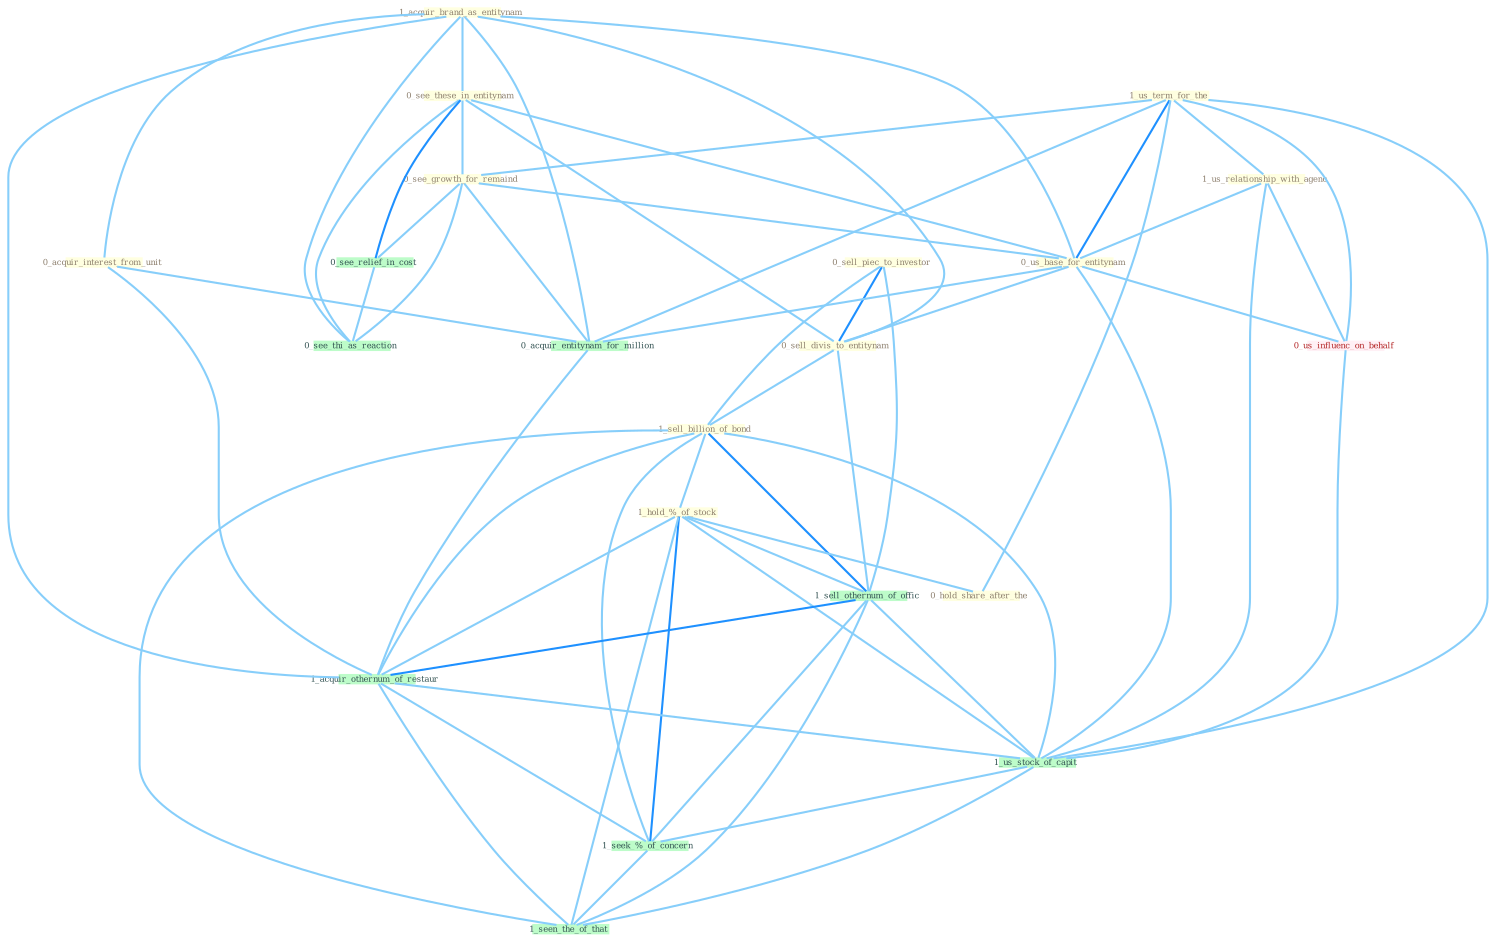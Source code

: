 Graph G{ 
    node
    [shape=polygon,style=filled,width=.5,height=.06,color="#BDFCC9",fixedsize=true,fontsize=4,
    fontcolor="#2f4f4f"];
    {node
    [color="#ffffe0", fontcolor="#8b7d6b"] "1_acquir_brand_as_entitynam " "1_us_term_for_the " "0_sell_piec_to_investor " "0_see_these_in_entitynam " "1_us_relationship_with_agenc " "0_see_growth_for_remaind " "0_us_base_for_entitynam " "0_sell_divis_to_entitynam " "1_sell_billion_of_bond " "0_acquir_interest_from_unit " "1_hold_%_of_stock " "0_hold_share_after_the "}
{node [color="#fff0f5", fontcolor="#b22222"] "0_us_influenc_on_behalf "}
edge [color="#B0E2FF"];

	"1_acquir_brand_as_entitynam " -- "0_see_these_in_entitynam " [w="1", color="#87cefa" ];
	"1_acquir_brand_as_entitynam " -- "0_us_base_for_entitynam " [w="1", color="#87cefa" ];
	"1_acquir_brand_as_entitynam " -- "0_sell_divis_to_entitynam " [w="1", color="#87cefa" ];
	"1_acquir_brand_as_entitynam " -- "0_acquir_interest_from_unit " [w="1", color="#87cefa" ];
	"1_acquir_brand_as_entitynam " -- "0_acquir_entitynam_for_million " [w="1", color="#87cefa" ];
	"1_acquir_brand_as_entitynam " -- "0_see_thi_as_reaction " [w="1", color="#87cefa" ];
	"1_acquir_brand_as_entitynam " -- "1_acquir_othernum_of_restaur " [w="1", color="#87cefa" ];
	"1_us_term_for_the " -- "1_us_relationship_with_agenc " [w="1", color="#87cefa" ];
	"1_us_term_for_the " -- "0_see_growth_for_remaind " [w="1", color="#87cefa" ];
	"1_us_term_for_the " -- "0_us_base_for_entitynam " [w="2", color="#1e90ff" , len=0.8];
	"1_us_term_for_the " -- "0_hold_share_after_the " [w="1", color="#87cefa" ];
	"1_us_term_for_the " -- "0_acquir_entitynam_for_million " [w="1", color="#87cefa" ];
	"1_us_term_for_the " -- "0_us_influenc_on_behalf " [w="1", color="#87cefa" ];
	"1_us_term_for_the " -- "1_us_stock_of_capit " [w="1", color="#87cefa" ];
	"0_sell_piec_to_investor " -- "0_sell_divis_to_entitynam " [w="2", color="#1e90ff" , len=0.8];
	"0_sell_piec_to_investor " -- "1_sell_billion_of_bond " [w="1", color="#87cefa" ];
	"0_sell_piec_to_investor " -- "1_sell_othernum_of_offic " [w="1", color="#87cefa" ];
	"0_see_these_in_entitynam " -- "0_see_growth_for_remaind " [w="1", color="#87cefa" ];
	"0_see_these_in_entitynam " -- "0_us_base_for_entitynam " [w="1", color="#87cefa" ];
	"0_see_these_in_entitynam " -- "0_sell_divis_to_entitynam " [w="1", color="#87cefa" ];
	"0_see_these_in_entitynam " -- "0_see_relief_in_cost " [w="2", color="#1e90ff" , len=0.8];
	"0_see_these_in_entitynam " -- "0_see_thi_as_reaction " [w="1", color="#87cefa" ];
	"1_us_relationship_with_agenc " -- "0_us_base_for_entitynam " [w="1", color="#87cefa" ];
	"1_us_relationship_with_agenc " -- "0_us_influenc_on_behalf " [w="1", color="#87cefa" ];
	"1_us_relationship_with_agenc " -- "1_us_stock_of_capit " [w="1", color="#87cefa" ];
	"0_see_growth_for_remaind " -- "0_us_base_for_entitynam " [w="1", color="#87cefa" ];
	"0_see_growth_for_remaind " -- "0_acquir_entitynam_for_million " [w="1", color="#87cefa" ];
	"0_see_growth_for_remaind " -- "0_see_relief_in_cost " [w="1", color="#87cefa" ];
	"0_see_growth_for_remaind " -- "0_see_thi_as_reaction " [w="1", color="#87cefa" ];
	"0_us_base_for_entitynam " -- "0_sell_divis_to_entitynam " [w="1", color="#87cefa" ];
	"0_us_base_for_entitynam " -- "0_acquir_entitynam_for_million " [w="1", color="#87cefa" ];
	"0_us_base_for_entitynam " -- "0_us_influenc_on_behalf " [w="1", color="#87cefa" ];
	"0_us_base_for_entitynam " -- "1_us_stock_of_capit " [w="1", color="#87cefa" ];
	"0_sell_divis_to_entitynam " -- "1_sell_billion_of_bond " [w="1", color="#87cefa" ];
	"0_sell_divis_to_entitynam " -- "1_sell_othernum_of_offic " [w="1", color="#87cefa" ];
	"1_sell_billion_of_bond " -- "1_hold_%_of_stock " [w="1", color="#87cefa" ];
	"1_sell_billion_of_bond " -- "1_sell_othernum_of_offic " [w="2", color="#1e90ff" , len=0.8];
	"1_sell_billion_of_bond " -- "1_acquir_othernum_of_restaur " [w="1", color="#87cefa" ];
	"1_sell_billion_of_bond " -- "1_us_stock_of_capit " [w="1", color="#87cefa" ];
	"1_sell_billion_of_bond " -- "1_seek_%_of_concern " [w="1", color="#87cefa" ];
	"1_sell_billion_of_bond " -- "1_seen_the_of_that " [w="1", color="#87cefa" ];
	"0_acquir_interest_from_unit " -- "0_acquir_entitynam_for_million " [w="1", color="#87cefa" ];
	"0_acquir_interest_from_unit " -- "1_acquir_othernum_of_restaur " [w="1", color="#87cefa" ];
	"1_hold_%_of_stock " -- "0_hold_share_after_the " [w="1", color="#87cefa" ];
	"1_hold_%_of_stock " -- "1_sell_othernum_of_offic " [w="1", color="#87cefa" ];
	"1_hold_%_of_stock " -- "1_acquir_othernum_of_restaur " [w="1", color="#87cefa" ];
	"1_hold_%_of_stock " -- "1_us_stock_of_capit " [w="1", color="#87cefa" ];
	"1_hold_%_of_stock " -- "1_seek_%_of_concern " [w="2", color="#1e90ff" , len=0.8];
	"1_hold_%_of_stock " -- "1_seen_the_of_that " [w="1", color="#87cefa" ];
	"0_acquir_entitynam_for_million " -- "1_acquir_othernum_of_restaur " [w="1", color="#87cefa" ];
	"1_sell_othernum_of_offic " -- "1_acquir_othernum_of_restaur " [w="2", color="#1e90ff" , len=0.8];
	"1_sell_othernum_of_offic " -- "1_us_stock_of_capit " [w="1", color="#87cefa" ];
	"1_sell_othernum_of_offic " -- "1_seek_%_of_concern " [w="1", color="#87cefa" ];
	"1_sell_othernum_of_offic " -- "1_seen_the_of_that " [w="1", color="#87cefa" ];
	"0_us_influenc_on_behalf " -- "1_us_stock_of_capit " [w="1", color="#87cefa" ];
	"0_see_relief_in_cost " -- "0_see_thi_as_reaction " [w="1", color="#87cefa" ];
	"1_acquir_othernum_of_restaur " -- "1_us_stock_of_capit " [w="1", color="#87cefa" ];
	"1_acquir_othernum_of_restaur " -- "1_seek_%_of_concern " [w="1", color="#87cefa" ];
	"1_acquir_othernum_of_restaur " -- "1_seen_the_of_that " [w="1", color="#87cefa" ];
	"1_us_stock_of_capit " -- "1_seek_%_of_concern " [w="1", color="#87cefa" ];
	"1_us_stock_of_capit " -- "1_seen_the_of_that " [w="1", color="#87cefa" ];
	"1_seek_%_of_concern " -- "1_seen_the_of_that " [w="1", color="#87cefa" ];
}